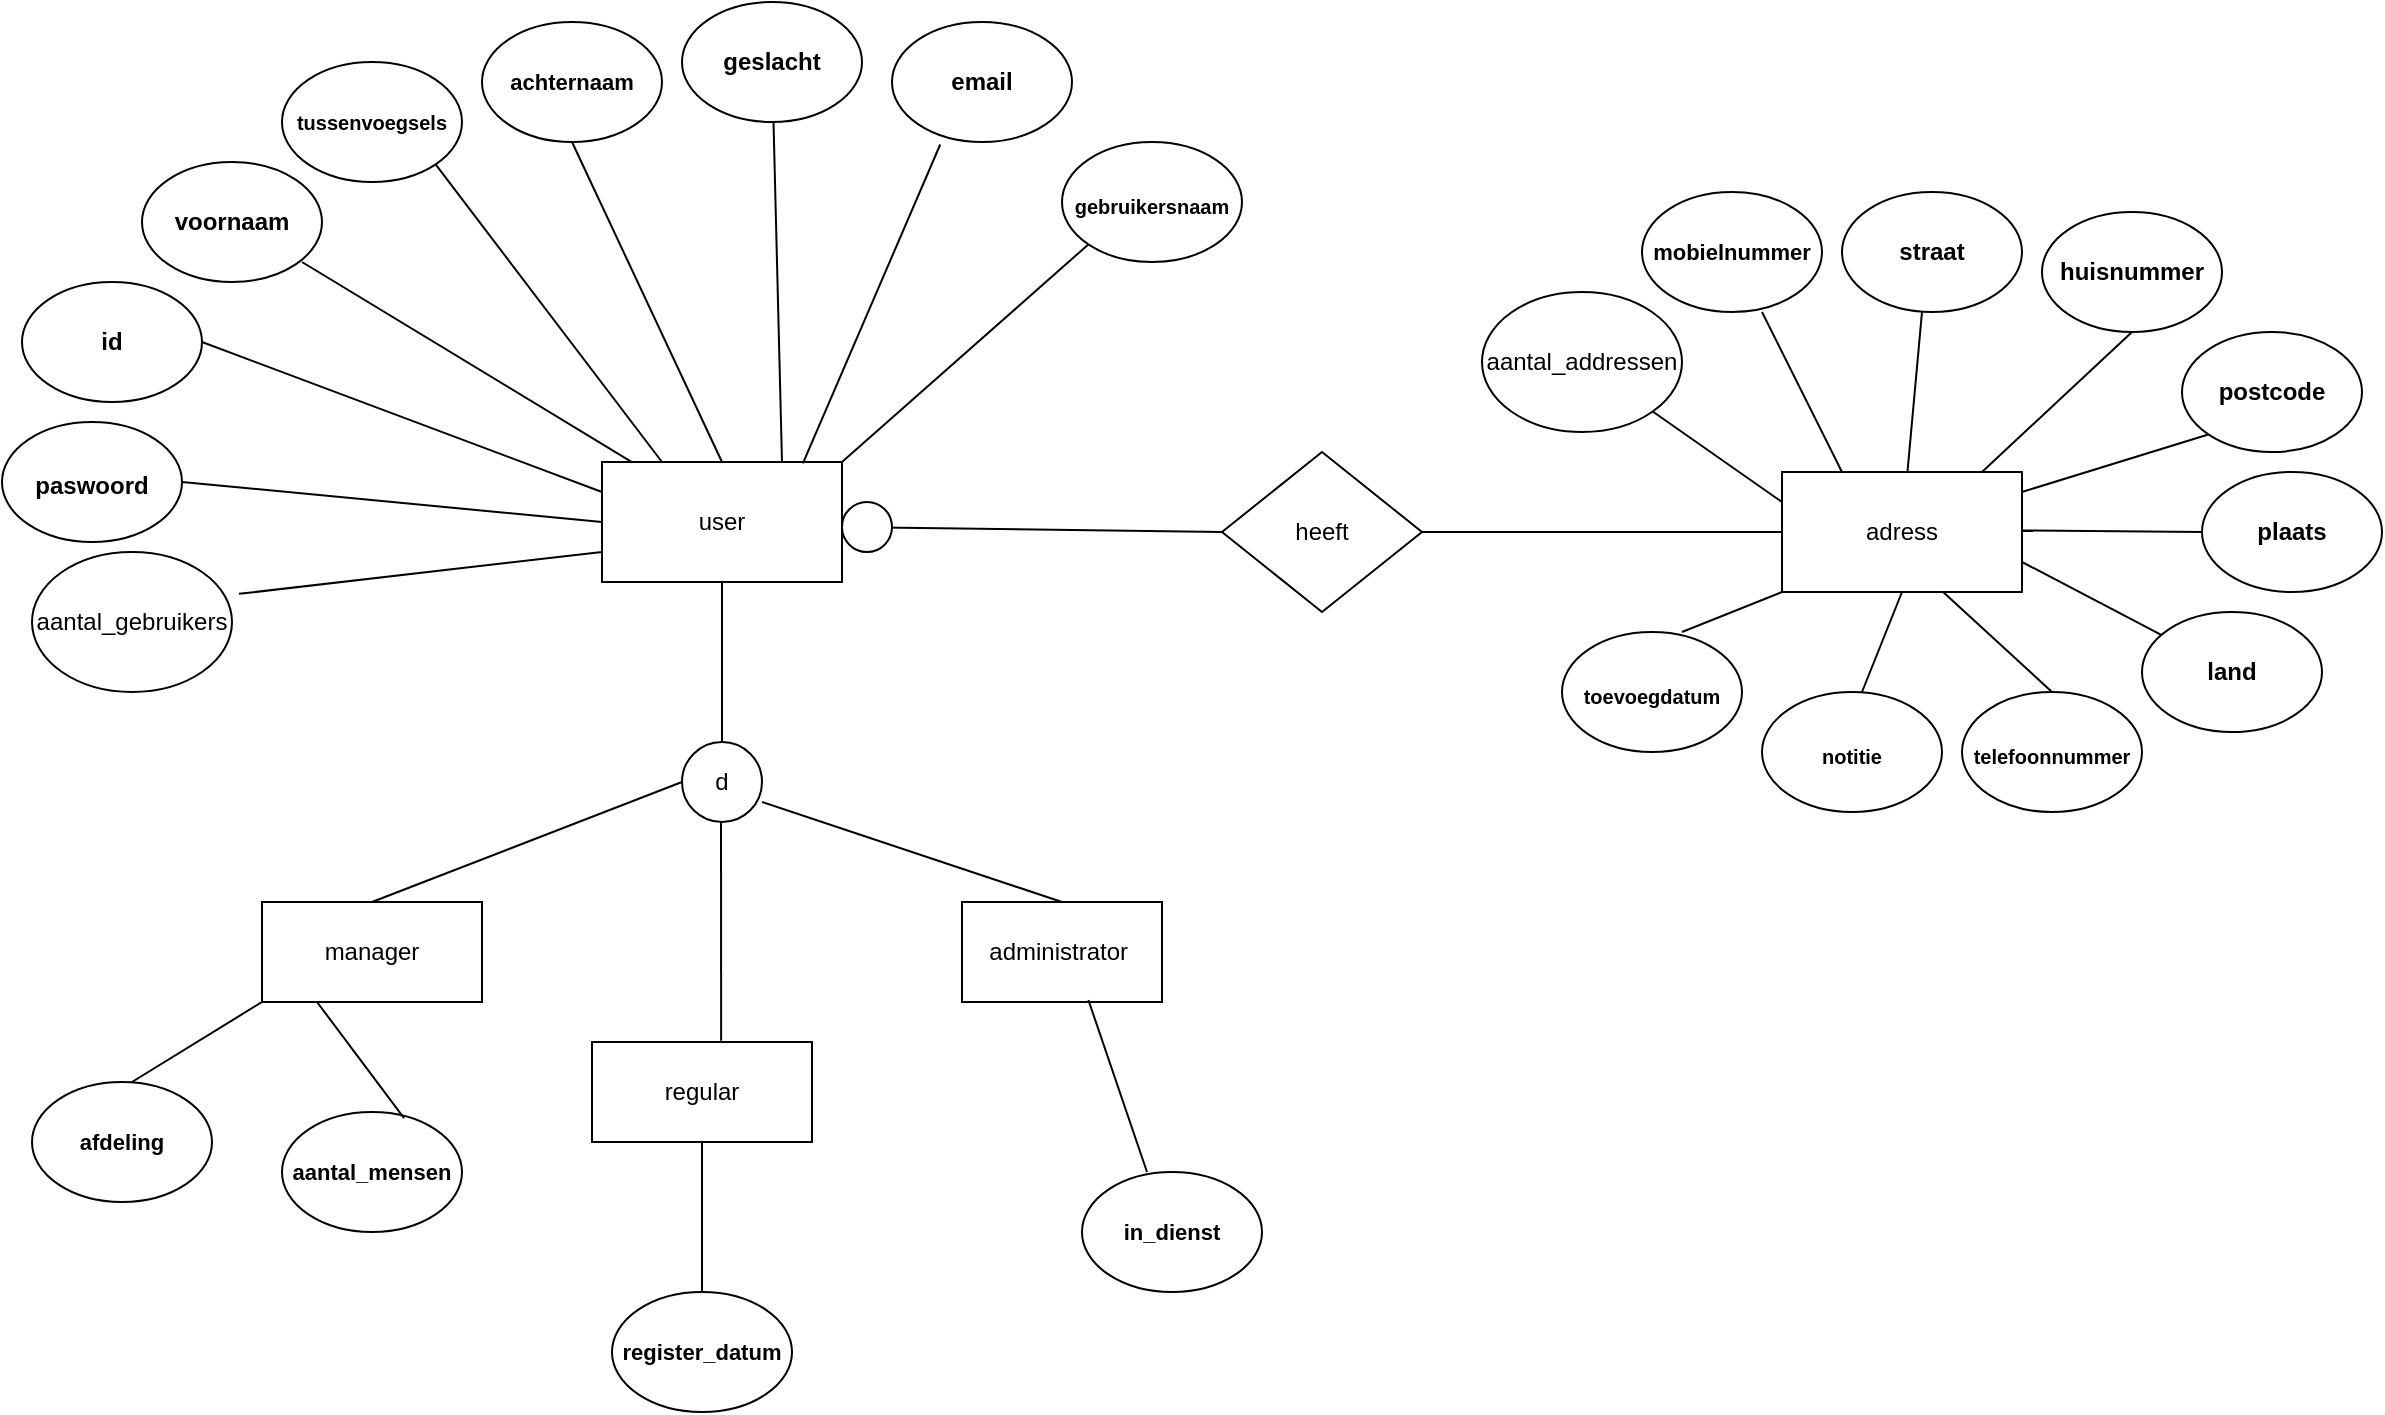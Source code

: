 <mxfile version="21.3.7" type="device">
  <diagram name="Page-1" id="3Zs174orFhYTayVIomm9">
    <mxGraphModel dx="2163" dy="1816" grid="1" gridSize="10" guides="1" tooltips="1" connect="1" arrows="1" fold="1" page="1" pageScale="1" pageWidth="850" pageHeight="1100" math="0" shadow="0">
      <root>
        <mxCell id="0" />
        <mxCell id="1" parent="0" />
        <mxCell id="i0LrLsmGgSVkw_2klA8G-1" value="user" style="rounded=0;whiteSpace=wrap;html=1;" parent="1" vertex="1">
          <mxGeometry x="210" y="205" width="120" height="60" as="geometry" />
        </mxCell>
        <mxCell id="i0LrLsmGgSVkw_2klA8G-2" value="d" style="ellipse;whiteSpace=wrap;html=1;aspect=fixed;" parent="1" vertex="1">
          <mxGeometry x="250" y="345" width="40" height="40" as="geometry" />
        </mxCell>
        <mxCell id="i0LrLsmGgSVkw_2klA8G-3" value="manager" style="rounded=0;whiteSpace=wrap;html=1;" parent="1" vertex="1">
          <mxGeometry x="40" y="425" width="110" height="50" as="geometry" />
        </mxCell>
        <mxCell id="i0LrLsmGgSVkw_2klA8G-4" value="regular" style="rounded=0;whiteSpace=wrap;html=1;" parent="1" vertex="1">
          <mxGeometry x="205" y="495" width="110" height="50" as="geometry" />
        </mxCell>
        <mxCell id="i0LrLsmGgSVkw_2klA8G-5" value="administrator&amp;nbsp;" style="rounded=0;whiteSpace=wrap;html=1;" parent="1" vertex="1">
          <mxGeometry x="390" y="425" width="100" height="50" as="geometry" />
        </mxCell>
        <mxCell id="i0LrLsmGgSVkw_2klA8G-7" value="" style="endArrow=none;html=1;rounded=0;entryX=0.5;entryY=1;entryDx=0;entryDy=0;" parent="1" target="i0LrLsmGgSVkw_2klA8G-1" edge="1">
          <mxGeometry width="50" height="50" relative="1" as="geometry">
            <mxPoint x="270" y="345" as="sourcePoint" />
            <mxPoint x="320" y="295" as="targetPoint" />
          </mxGeometry>
        </mxCell>
        <mxCell id="i0LrLsmGgSVkw_2klA8G-8" value="" style="endArrow=none;html=1;rounded=0;entryX=0.5;entryY=1;entryDx=0;entryDy=0;exitX=0.5;exitY=0;exitDx=0;exitDy=0;" parent="1" source="i0LrLsmGgSVkw_2klA8G-5" edge="1">
          <mxGeometry width="50" height="50" relative="1" as="geometry">
            <mxPoint x="290" y="465" as="sourcePoint" />
            <mxPoint x="290" y="375" as="targetPoint" />
          </mxGeometry>
        </mxCell>
        <mxCell id="i0LrLsmGgSVkw_2klA8G-9" value="" style="endArrow=none;html=1;rounded=0;entryX=0.5;entryY=1;entryDx=0;entryDy=0;exitX=0.587;exitY=-0.012;exitDx=0;exitDy=0;exitPerimeter=0;" parent="1" source="i0LrLsmGgSVkw_2klA8G-4" edge="1">
          <mxGeometry width="50" height="50" relative="1" as="geometry">
            <mxPoint x="269.5" y="475" as="sourcePoint" />
            <mxPoint x="269.5" y="385" as="targetPoint" />
          </mxGeometry>
        </mxCell>
        <mxCell id="i0LrLsmGgSVkw_2klA8G-10" value="" style="endArrow=none;html=1;rounded=0;entryX=0.5;entryY=1;entryDx=0;entryDy=0;exitX=0.5;exitY=0;exitDx=0;exitDy=0;" parent="1" source="i0LrLsmGgSVkw_2klA8G-3" edge="1">
          <mxGeometry width="50" height="50" relative="1" as="geometry">
            <mxPoint x="250" y="455" as="sourcePoint" />
            <mxPoint x="250" y="365" as="targetPoint" />
          </mxGeometry>
        </mxCell>
        <mxCell id="i0LrLsmGgSVkw_2klA8G-11" value="&lt;b&gt;id&lt;/b&gt;" style="ellipse;whiteSpace=wrap;html=1;" parent="1" vertex="1">
          <mxGeometry x="-80" y="115" width="90" height="60" as="geometry" />
        </mxCell>
        <mxCell id="i0LrLsmGgSVkw_2klA8G-12" value="&lt;b&gt;voornaam&lt;/b&gt;" style="ellipse;whiteSpace=wrap;html=1;" parent="1" vertex="1">
          <mxGeometry x="-20" y="55" width="90" height="60" as="geometry" />
        </mxCell>
        <mxCell id="i0LrLsmGgSVkw_2klA8G-13" value="&lt;b&gt;&lt;font style=&quot;font-size: 10px;&quot;&gt;tussenvoegsels&lt;/font&gt;&lt;/b&gt;" style="ellipse;whiteSpace=wrap;html=1;" parent="1" vertex="1">
          <mxGeometry x="50" y="5" width="90" height="60" as="geometry" />
        </mxCell>
        <mxCell id="i0LrLsmGgSVkw_2klA8G-14" value="&lt;b&gt;&lt;font style=&quot;font-size: 11px;&quot;&gt;achternaam&lt;/font&gt;&lt;/b&gt;" style="ellipse;whiteSpace=wrap;html=1;" parent="1" vertex="1">
          <mxGeometry x="150" y="-15" width="90" height="60" as="geometry" />
        </mxCell>
        <mxCell id="i0LrLsmGgSVkw_2klA8G-15" value="&lt;b&gt;&lt;font style=&quot;font-size: 12px;&quot;&gt;geslacht&lt;/font&gt;&lt;/b&gt;" style="ellipse;whiteSpace=wrap;html=1;" parent="1" vertex="1">
          <mxGeometry x="250" y="-25" width="90" height="60" as="geometry" />
        </mxCell>
        <mxCell id="i0LrLsmGgSVkw_2klA8G-19" value="&lt;b&gt;email&lt;/b&gt;" style="ellipse;whiteSpace=wrap;html=1;" parent="1" vertex="1">
          <mxGeometry x="355" y="-15" width="90" height="60" as="geometry" />
        </mxCell>
        <mxCell id="i0LrLsmGgSVkw_2klA8G-20" value="&lt;b&gt;paswoord&lt;/b&gt;&lt;span style=&quot;font-size:12.0pt;font-family:&amp;quot;Calibri&amp;quot;,sans-serif;mso-ascii-theme-font:&lt;br/&gt;minor-latin;mso-fareast-font-family:Calibri;mso-fareast-theme-font:minor-latin;&lt;br/&gt;mso-hansi-theme-font:minor-latin;mso-bidi-font-family:Arial;mso-bidi-theme-font:&lt;br/&gt;minor-bidi;mso-ansi-language:NL;mso-fareast-language:EN-US;mso-bidi-language:&lt;br/&gt;AR-SA&quot; lang=&quot;NL&quot;&gt;&lt;/span&gt;" style="ellipse;whiteSpace=wrap;html=1;" parent="1" vertex="1">
          <mxGeometry x="-90" y="185" width="90" height="60" as="geometry" />
        </mxCell>
        <mxCell id="i0LrLsmGgSVkw_2klA8G-21" value="&lt;b&gt;&lt;font style=&quot;font-size: 10px;&quot;&gt;gebruikersnaam&lt;/font&gt;&lt;/b&gt;&lt;span style=&quot;font-size:12.0pt;font-family:&amp;quot;Calibri&amp;quot;,sans-serif;mso-ascii-theme-font:&lt;br/&gt;minor-latin;mso-fareast-font-family:Calibri;mso-fareast-theme-font:minor-latin;&lt;br/&gt;mso-hansi-theme-font:minor-latin;mso-bidi-font-family:Arial;mso-bidi-theme-font:&lt;br/&gt;minor-bidi;mso-ansi-language:NL;mso-fareast-language:EN-US;mso-bidi-language:&lt;br/&gt;AR-SA&quot; lang=&quot;NL&quot;&gt;&lt;/span&gt;" style="ellipse;whiteSpace=wrap;html=1;" parent="1" vertex="1">
          <mxGeometry x="440" y="45" width="90" height="60" as="geometry" />
        </mxCell>
        <mxCell id="i0LrLsmGgSVkw_2klA8G-24" value="&lt;b&gt;&lt;font style=&quot;font-size: 10px;&quot;&gt;telefoonnummer&lt;/font&gt;&lt;/b&gt;&lt;span style=&quot;font-size:12.0pt;font-family:&amp;quot;Calibri&amp;quot;,sans-serif;mso-ascii-theme-font:&lt;br/&gt;minor-latin;mso-fareast-font-family:Calibri;mso-fareast-theme-font:minor-latin;&lt;br/&gt;mso-hansi-theme-font:minor-latin;mso-bidi-font-family:Arial;mso-bidi-theme-font:&lt;br/&gt;minor-bidi;mso-ansi-language:NL;mso-fareast-language:EN-US;mso-bidi-language:&lt;br/&gt;AR-SA&quot; lang=&quot;NL&quot;&gt;&lt;/span&gt;" style="ellipse;whiteSpace=wrap;html=1;" parent="1" vertex="1">
          <mxGeometry x="890" y="320" width="90" height="60" as="geometry" />
        </mxCell>
        <mxCell id="i0LrLsmGgSVkw_2klA8G-25" value="&lt;b&gt;&lt;font style=&quot;font-size: 11px;&quot;&gt;mobielnummer&lt;/font&gt;&lt;/b&gt;" style="ellipse;whiteSpace=wrap;html=1;" parent="1" vertex="1">
          <mxGeometry x="730" y="70" width="90" height="60" as="geometry" />
        </mxCell>
        <mxCell id="i0LrLsmGgSVkw_2klA8G-26" value="&lt;b&gt;&lt;font style=&quot;font-size: 11px;&quot;&gt;register_datum&lt;/font&gt;&lt;/b&gt;" style="ellipse;whiteSpace=wrap;html=1;" parent="1" vertex="1">
          <mxGeometry x="215" y="620" width="90" height="60" as="geometry" />
        </mxCell>
        <mxCell id="i0LrLsmGgSVkw_2klA8G-27" value="&lt;b&gt;&lt;font style=&quot;font-size: 11px;&quot;&gt;afdeling&lt;/font&gt;&lt;/b&gt;" style="ellipse;whiteSpace=wrap;html=1;" parent="1" vertex="1">
          <mxGeometry x="-75" y="515" width="90" height="60" as="geometry" />
        </mxCell>
        <mxCell id="i0LrLsmGgSVkw_2klA8G-28" value="&lt;b&gt;&lt;font style=&quot;font-size: 11px;&quot;&gt;in_dienst&lt;/font&gt;&lt;/b&gt;" style="ellipse;whiteSpace=wrap;html=1;" parent="1" vertex="1">
          <mxGeometry x="450" y="560" width="90" height="60" as="geometry" />
        </mxCell>
        <mxCell id="i0LrLsmGgSVkw_2klA8G-29" value="&lt;b&gt;&lt;font style=&quot;font-size: 11px;&quot;&gt;aantal_mensen&lt;/font&gt;&lt;/b&gt;" style="ellipse;whiteSpace=wrap;html=1;" parent="1" vertex="1">
          <mxGeometry x="50" y="530" width="90" height="60" as="geometry" />
        </mxCell>
        <mxCell id="i0LrLsmGgSVkw_2klA8G-31" value="adress" style="rounded=0;whiteSpace=wrap;html=1;" parent="1" vertex="1">
          <mxGeometry x="800" y="210" width="120" height="60" as="geometry" />
        </mxCell>
        <mxCell id="i0LrLsmGgSVkw_2klA8G-32" value="&lt;b&gt;plaats&lt;/b&gt;" style="ellipse;whiteSpace=wrap;html=1;" parent="1" vertex="1">
          <mxGeometry x="1010" y="210" width="90" height="60" as="geometry" />
        </mxCell>
        <mxCell id="i0LrLsmGgSVkw_2klA8G-33" value="&lt;b&gt;postcode&lt;/b&gt;" style="ellipse;whiteSpace=wrap;html=1;" parent="1" vertex="1">
          <mxGeometry x="1000" y="140" width="90" height="60" as="geometry" />
        </mxCell>
        <mxCell id="i0LrLsmGgSVkw_2klA8G-34" value="&lt;b&gt;land&lt;/b&gt;" style="ellipse;whiteSpace=wrap;html=1;" parent="1" vertex="1">
          <mxGeometry x="980" y="280" width="90" height="60" as="geometry" />
        </mxCell>
        <mxCell id="i0LrLsmGgSVkw_2klA8G-35" value="&lt;b&gt;huisnummer&lt;/b&gt;" style="ellipse;whiteSpace=wrap;html=1;" parent="1" vertex="1">
          <mxGeometry x="930" y="80" width="90" height="60" as="geometry" />
        </mxCell>
        <mxCell id="i0LrLsmGgSVkw_2klA8G-36" value="&lt;b&gt;straat&lt;/b&gt;" style="ellipse;whiteSpace=wrap;html=1;" parent="1" vertex="1">
          <mxGeometry x="830" y="70" width="90" height="60" as="geometry" />
        </mxCell>
        <mxCell id="i0LrLsmGgSVkw_2klA8G-38" value="&lt;b&gt;&lt;font style=&quot;font-size: 10px;&quot;&gt;notitie&lt;/font&gt;&lt;/b&gt;&lt;span style=&quot;font-size:12.0pt;font-family:&amp;quot;Calibri&amp;quot;,sans-serif;mso-ascii-theme-font:&lt;br/&gt;minor-latin;mso-fareast-font-family:Calibri;mso-fareast-theme-font:minor-latin;&lt;br/&gt;mso-hansi-theme-font:minor-latin;mso-bidi-font-family:Arial;mso-bidi-theme-font:&lt;br/&gt;minor-bidi;mso-ansi-language:NL;mso-fareast-language:EN-US;mso-bidi-language:&lt;br/&gt;AR-SA&quot; lang=&quot;NL&quot;&gt;&lt;/span&gt;" style="ellipse;whiteSpace=wrap;html=1;" parent="1" vertex="1">
          <mxGeometry x="790" y="320" width="90" height="60" as="geometry" />
        </mxCell>
        <mxCell id="i0LrLsmGgSVkw_2klA8G-39" value="&lt;b&gt;&lt;font style=&quot;font-size: 10px;&quot;&gt;toevoegdatum&lt;/font&gt;&lt;/b&gt;&lt;span style=&quot;font-size:12.0pt;font-family:&amp;quot;Calibri&amp;quot;,sans-serif;mso-ascii-theme-font:&lt;br/&gt;minor-latin;mso-fareast-font-family:Calibri;mso-fareast-theme-font:minor-latin;&lt;br/&gt;mso-hansi-theme-font:minor-latin;mso-bidi-font-family:Arial;mso-bidi-theme-font:&lt;br/&gt;minor-bidi;mso-ansi-language:NL;mso-fareast-language:EN-US;mso-bidi-language:&lt;br/&gt;AR-SA&quot; lang=&quot;NL&quot;&gt;&lt;/span&gt;" style="ellipse;whiteSpace=wrap;html=1;" parent="1" vertex="1">
          <mxGeometry x="690" y="290" width="90" height="60" as="geometry" />
        </mxCell>
        <mxCell id="i0LrLsmGgSVkw_2klA8G-40" value="aantal_gebruikers" style="ellipse;whiteSpace=wrap;html=1;" parent="1" vertex="1">
          <mxGeometry x="-75" y="250" width="100" height="70" as="geometry" />
        </mxCell>
        <mxCell id="i0LrLsmGgSVkw_2klA8G-41" value="aantal_addressen" style="ellipse;whiteSpace=wrap;html=1;" parent="1" vertex="1">
          <mxGeometry x="650" y="120" width="100" height="70" as="geometry" />
        </mxCell>
        <mxCell id="i0LrLsmGgSVkw_2klA8G-42" value="" style="endArrow=none;html=1;rounded=0;entryX=0.5;entryY=1;entryDx=0;entryDy=0;exitX=0;exitY=0.5;exitDx=0;exitDy=0;" parent="1" source="i0LrLsmGgSVkw_2klA8G-1" edge="1">
          <mxGeometry width="50" height="50" relative="1" as="geometry">
            <mxPoint y="295" as="sourcePoint" />
            <mxPoint y="215" as="targetPoint" />
          </mxGeometry>
        </mxCell>
        <mxCell id="i0LrLsmGgSVkw_2klA8G-43" value="" style="endArrow=none;html=1;rounded=0;entryX=0.5;entryY=1;entryDx=0;entryDy=0;" parent="1" source="i0LrLsmGgSVkw_2klA8G-82" edge="1">
          <mxGeometry width="50" height="50" relative="1" as="geometry">
            <mxPoint x="520" y="240" as="sourcePoint" />
            <mxPoint x="330" y="240" as="targetPoint" />
          </mxGeometry>
        </mxCell>
        <mxCell id="i0LrLsmGgSVkw_2klA8G-44" value="" style="endArrow=none;html=1;rounded=0;entryX=0;entryY=0.75;entryDx=0;entryDy=0;exitX=1.035;exitY=0.299;exitDx=0;exitDy=0;exitPerimeter=0;" parent="1" source="i0LrLsmGgSVkw_2klA8G-40" target="i0LrLsmGgSVkw_2klA8G-1" edge="1">
          <mxGeometry width="50" height="50" relative="1" as="geometry">
            <mxPoint x="470" y="180" as="sourcePoint" />
            <mxPoint x="330" y="255" as="targetPoint" />
          </mxGeometry>
        </mxCell>
        <mxCell id="i0LrLsmGgSVkw_2klA8G-45" value="" style="endArrow=none;html=1;rounded=0;entryX=1;entryY=0;entryDx=0;entryDy=0;exitX=0;exitY=1;exitDx=0;exitDy=0;" parent="1" source="i0LrLsmGgSVkw_2klA8G-21" target="i0LrLsmGgSVkw_2klA8G-1" edge="1">
          <mxGeometry width="50" height="50" relative="1" as="geometry">
            <mxPoint x="490" y="95.0" as="sourcePoint" />
            <mxPoint x="330" y="235" as="targetPoint" />
          </mxGeometry>
        </mxCell>
        <mxCell id="i0LrLsmGgSVkw_2klA8G-46" value="" style="endArrow=none;html=1;rounded=0;entryX=0.268;entryY=1.021;entryDx=0;entryDy=0;entryPerimeter=0;exitX=0.837;exitY=0.012;exitDx=0;exitDy=0;exitPerimeter=0;" parent="1" source="i0LrLsmGgSVkw_2klA8G-1" target="i0LrLsmGgSVkw_2klA8G-19" edge="1">
          <mxGeometry width="50" height="50" relative="1" as="geometry">
            <mxPoint x="320" y="200" as="sourcePoint" />
            <mxPoint x="480" y="145" as="targetPoint" />
          </mxGeometry>
        </mxCell>
        <mxCell id="i0LrLsmGgSVkw_2klA8G-48" value="" style="endArrow=none;html=1;rounded=0;exitX=0.75;exitY=0;exitDx=0;exitDy=0;" parent="1" source="i0LrLsmGgSVkw_2klA8G-1" target="i0LrLsmGgSVkw_2klA8G-15" edge="1">
          <mxGeometry width="50" height="50" relative="1" as="geometry">
            <mxPoint x="540" y="125" as="sourcePoint" />
            <mxPoint x="330" y="105" as="targetPoint" />
          </mxGeometry>
        </mxCell>
        <mxCell id="i0LrLsmGgSVkw_2klA8G-49" value="" style="endArrow=none;html=1;rounded=0;entryX=0.5;entryY=1;entryDx=0;entryDy=0;exitX=0.5;exitY=0;exitDx=0;exitDy=0;" parent="1" source="i0LrLsmGgSVkw_2klA8G-1" target="i0LrLsmGgSVkw_2klA8G-14" edge="1">
          <mxGeometry width="50" height="50" relative="1" as="geometry">
            <mxPoint x="440" y="115" as="sourcePoint" />
            <mxPoint x="230" y="95" as="targetPoint" />
          </mxGeometry>
        </mxCell>
        <mxCell id="i0LrLsmGgSVkw_2klA8G-50" value="" style="endArrow=none;html=1;rounded=0;entryX=1;entryY=1;entryDx=0;entryDy=0;exitX=0.25;exitY=0;exitDx=0;exitDy=0;" parent="1" source="i0LrLsmGgSVkw_2klA8G-1" target="i0LrLsmGgSVkw_2klA8G-13" edge="1">
          <mxGeometry width="50" height="50" relative="1" as="geometry">
            <mxPoint x="360" y="125" as="sourcePoint" />
            <mxPoint x="150" y="105" as="targetPoint" />
          </mxGeometry>
        </mxCell>
        <mxCell id="i0LrLsmGgSVkw_2klA8G-51" value="" style="endArrow=none;html=1;rounded=0;entryX=0.5;entryY=1;entryDx=0;entryDy=0;exitX=0.128;exitY=0.005;exitDx=0;exitDy=0;exitPerimeter=0;" parent="1" source="i0LrLsmGgSVkw_2klA8G-1" edge="1">
          <mxGeometry width="50" height="50" relative="1" as="geometry">
            <mxPoint x="270" y="125" as="sourcePoint" />
            <mxPoint x="60" y="105" as="targetPoint" />
          </mxGeometry>
        </mxCell>
        <mxCell id="i0LrLsmGgSVkw_2klA8G-52" value="" style="endArrow=none;html=1;rounded=0;entryX=0.5;entryY=1;entryDx=0;entryDy=0;exitX=0;exitY=0.25;exitDx=0;exitDy=0;" parent="1" source="i0LrLsmGgSVkw_2klA8G-1" edge="1">
          <mxGeometry width="50" height="50" relative="1" as="geometry">
            <mxPoint x="220" y="165" as="sourcePoint" />
            <mxPoint x="10" y="145" as="targetPoint" />
          </mxGeometry>
        </mxCell>
        <mxCell id="i0LrLsmGgSVkw_2klA8G-55" value="heeft" style="rhombus;whiteSpace=wrap;html=1;" parent="1" vertex="1">
          <mxGeometry x="520" y="200" width="100" height="80" as="geometry" />
        </mxCell>
        <mxCell id="i0LrLsmGgSVkw_2klA8G-56" value="" style="endArrow=none;html=1;rounded=0;entryX=1;entryY=0.5;entryDx=0;entryDy=0;exitX=0;exitY=0.5;exitDx=0;exitDy=0;" parent="1" source="i0LrLsmGgSVkw_2klA8G-31" target="i0LrLsmGgSVkw_2klA8G-55" edge="1">
          <mxGeometry width="50" height="50" relative="1" as="geometry">
            <mxPoint x="810" y="239.23" as="sourcePoint" />
            <mxPoint x="620" y="239.23" as="targetPoint" />
          </mxGeometry>
        </mxCell>
        <mxCell id="i0LrLsmGgSVkw_2klA8G-59" value="" style="endArrow=none;html=1;rounded=0;exitX=0;exitY=0.25;exitDx=0;exitDy=0;" parent="1" source="i0LrLsmGgSVkw_2klA8G-31" target="i0LrLsmGgSVkw_2klA8G-41" edge="1">
          <mxGeometry width="50" height="50" relative="1" as="geometry">
            <mxPoint x="610" y="370" as="sourcePoint" />
            <mxPoint x="660" y="320" as="targetPoint" />
          </mxGeometry>
        </mxCell>
        <mxCell id="i0LrLsmGgSVkw_2klA8G-69" value="" style="endArrow=none;html=1;rounded=0;entryX=0.5;entryY=1;entryDx=0;entryDy=0;exitX=0;exitY=0.5;exitDx=0;exitDy=0;" parent="1" source="i0LrLsmGgSVkw_2klA8G-32" edge="1">
          <mxGeometry width="50" height="50" relative="1" as="geometry">
            <mxPoint x="1110" y="239.23" as="sourcePoint" />
            <mxPoint x="920" y="239.23" as="targetPoint" />
          </mxGeometry>
        </mxCell>
        <mxCell id="i0LrLsmGgSVkw_2klA8G-70" value="" style="endArrow=none;html=1;rounded=0;entryX=0.5;entryY=1;entryDx=0;entryDy=0;exitX=0;exitY=1;exitDx=0;exitDy=0;" parent="1" source="i0LrLsmGgSVkw_2klA8G-33" edge="1">
          <mxGeometry width="50" height="50" relative="1" as="geometry">
            <mxPoint x="1110" y="220" as="sourcePoint" />
            <mxPoint x="920" y="220" as="targetPoint" />
          </mxGeometry>
        </mxCell>
        <mxCell id="i0LrLsmGgSVkw_2klA8G-71" value="" style="endArrow=none;html=1;rounded=0;entryX=0.5;entryY=1;entryDx=0;entryDy=0;exitX=0.5;exitY=1;exitDx=0;exitDy=0;" parent="1" source="i0LrLsmGgSVkw_2klA8G-35" edge="1">
          <mxGeometry width="50" height="50" relative="1" as="geometry">
            <mxPoint x="1090" y="210" as="sourcePoint" />
            <mxPoint x="900" y="210" as="targetPoint" />
          </mxGeometry>
        </mxCell>
        <mxCell id="i0LrLsmGgSVkw_2klA8G-72" value="" style="endArrow=none;html=1;rounded=0;entryX=0.5;entryY=1;entryDx=0;entryDy=0;exitX=0.5;exitY=1;exitDx=0;exitDy=0;" parent="1" source="i0LrLsmGgSVkw_2klA8G-31" edge="1">
          <mxGeometry width="50" height="50" relative="1" as="geometry">
            <mxPoint x="1030" y="320" as="sourcePoint" />
            <mxPoint x="840" y="320" as="targetPoint" />
          </mxGeometry>
        </mxCell>
        <mxCell id="i0LrLsmGgSVkw_2klA8G-73" value="" style="endArrow=none;html=1;rounded=0;entryX=0.5;entryY=1;entryDx=0;entryDy=0;exitX=0;exitY=1;exitDx=0;exitDy=0;" parent="1" source="i0LrLsmGgSVkw_2klA8G-31" edge="1">
          <mxGeometry width="50" height="50" relative="1" as="geometry">
            <mxPoint x="940" y="290" as="sourcePoint" />
            <mxPoint x="750" y="290" as="targetPoint" />
          </mxGeometry>
        </mxCell>
        <mxCell id="i0LrLsmGgSVkw_2klA8G-74" value="" style="endArrow=none;html=1;rounded=0;entryX=0.5;entryY=1;entryDx=0;entryDy=0;" parent="1" source="i0LrLsmGgSVkw_2klA8G-31" edge="1">
          <mxGeometry width="50" height="50" relative="1" as="geometry">
            <mxPoint x="1060" y="130" as="sourcePoint" />
            <mxPoint x="870" y="130" as="targetPoint" />
          </mxGeometry>
        </mxCell>
        <mxCell id="i0LrLsmGgSVkw_2klA8G-75" value="" style="endArrow=none;html=1;rounded=0;entryX=0.5;entryY=1;entryDx=0;entryDy=0;exitX=0.25;exitY=0;exitDx=0;exitDy=0;" parent="1" source="i0LrLsmGgSVkw_2klA8G-31" edge="1">
          <mxGeometry width="50" height="50" relative="1" as="geometry">
            <mxPoint x="840" y="220" as="sourcePoint" />
            <mxPoint x="790" y="130" as="targetPoint" />
          </mxGeometry>
        </mxCell>
        <mxCell id="i0LrLsmGgSVkw_2klA8G-76" value="" style="endArrow=none;html=1;rounded=0;entryX=0.669;entryY=0.995;entryDx=0;entryDy=0;exitX=0.5;exitY=0;exitDx=0;exitDy=0;entryPerimeter=0;" parent="1" source="i0LrLsmGgSVkw_2klA8G-24" target="i0LrLsmGgSVkw_2klA8G-31" edge="1">
          <mxGeometry width="50" height="50" relative="1" as="geometry">
            <mxPoint x="1070" y="284.23" as="sourcePoint" />
            <mxPoint x="880" y="284.23" as="targetPoint" />
          </mxGeometry>
        </mxCell>
        <mxCell id="i0LrLsmGgSVkw_2klA8G-77" value="" style="endArrow=none;html=1;rounded=0;entryX=0.5;entryY=1;entryDx=0;entryDy=0;exitX=0.5;exitY=0;exitDx=0;exitDy=0;" parent="1" source="i0LrLsmGgSVkw_2klA8G-26" target="i0LrLsmGgSVkw_2klA8G-4" edge="1">
          <mxGeometry width="50" height="50" relative="1" as="geometry">
            <mxPoint x="680" y="449.23" as="sourcePoint" />
            <mxPoint x="490" y="449.23" as="targetPoint" />
          </mxGeometry>
        </mxCell>
        <mxCell id="i0LrLsmGgSVkw_2klA8G-78" value="" style="endArrow=none;html=1;rounded=0;exitX=0.25;exitY=1;exitDx=0;exitDy=0;entryX=0.678;entryY=0.051;entryDx=0;entryDy=0;entryPerimeter=0;" parent="1" source="i0LrLsmGgSVkw_2klA8G-3" target="i0LrLsmGgSVkw_2klA8G-29" edge="1">
          <mxGeometry width="50" height="50" relative="1" as="geometry">
            <mxPoint x="82.5" y="475" as="sourcePoint" />
            <mxPoint x="130" y="510" as="targetPoint" />
          </mxGeometry>
        </mxCell>
        <mxCell id="i0LrLsmGgSVkw_2klA8G-79" value="" style="endArrow=none;html=1;rounded=0;entryX=0.5;entryY=1;entryDx=0;entryDy=0;exitX=0;exitY=1;exitDx=0;exitDy=0;" parent="1" source="i0LrLsmGgSVkw_2klA8G-3" edge="1">
          <mxGeometry width="50" height="50" relative="1" as="geometry">
            <mxPoint x="55" y="475" as="sourcePoint" />
            <mxPoint x="-25" y="515" as="targetPoint" />
          </mxGeometry>
        </mxCell>
        <mxCell id="i0LrLsmGgSVkw_2klA8G-80" value="" style="endArrow=none;html=1;rounded=0;entryX=0.5;entryY=1;entryDx=0;entryDy=0;exitX=0.632;exitY=0.98;exitDx=0;exitDy=0;exitPerimeter=0;" parent="1" source="i0LrLsmGgSVkw_2klA8G-5" edge="1">
          <mxGeometry width="50" height="50" relative="1" as="geometry">
            <mxPoint x="550" y="515.77" as="sourcePoint" />
            <mxPoint x="482.5" y="560" as="targetPoint" />
          </mxGeometry>
        </mxCell>
        <mxCell id="i0LrLsmGgSVkw_2klA8G-81" value="" style="endArrow=none;html=1;rounded=0;entryX=1;entryY=0.75;entryDx=0;entryDy=0;" parent="1" source="i0LrLsmGgSVkw_2klA8G-34" target="i0LrLsmGgSVkw_2klA8G-31" edge="1">
          <mxGeometry width="50" height="50" relative="1" as="geometry">
            <mxPoint x="1110" y="260" as="sourcePoint" />
            <mxPoint x="920" y="260" as="targetPoint" />
          </mxGeometry>
        </mxCell>
        <mxCell id="i0LrLsmGgSVkw_2klA8G-83" value="" style="endArrow=none;html=1;rounded=0;entryX=0;entryY=0.5;entryDx=0;entryDy=0;" parent="1" target="i0LrLsmGgSVkw_2klA8G-82" edge="1">
          <mxGeometry width="50" height="50" relative="1" as="geometry">
            <mxPoint x="520" y="240" as="sourcePoint" />
            <mxPoint x="330" y="240" as="targetPoint" />
          </mxGeometry>
        </mxCell>
        <mxCell id="i0LrLsmGgSVkw_2klA8G-82" value="" style="ellipse;whiteSpace=wrap;html=1;aspect=fixed;" parent="1" vertex="1">
          <mxGeometry x="330" y="225" width="25" height="25" as="geometry" />
        </mxCell>
      </root>
    </mxGraphModel>
  </diagram>
</mxfile>
